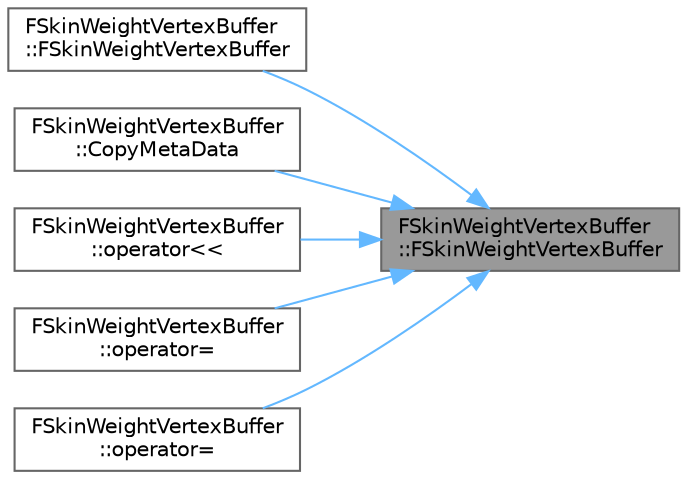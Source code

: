digraph "FSkinWeightVertexBuffer::FSkinWeightVertexBuffer"
{
 // INTERACTIVE_SVG=YES
 // LATEX_PDF_SIZE
  bgcolor="transparent";
  edge [fontname=Helvetica,fontsize=10,labelfontname=Helvetica,labelfontsize=10];
  node [fontname=Helvetica,fontsize=10,shape=box,height=0.2,width=0.4];
  rankdir="RL";
  Node1 [id="Node000001",label="FSkinWeightVertexBuffer\l::FSkinWeightVertexBuffer",height=0.2,width=0.4,color="gray40", fillcolor="grey60", style="filled", fontcolor="black",tooltip="Default constructor."];
  Node1 -> Node2 [id="edge1_Node000001_Node000002",dir="back",color="steelblue1",style="solid",tooltip=" "];
  Node2 [id="Node000002",label="FSkinWeightVertexBuffer\l::FSkinWeightVertexBuffer",height=0.2,width=0.4,color="grey40", fillcolor="white", style="filled",URL="$d4/d87/classFSkinWeightVertexBuffer.html#a596d8e98ca7d709a0b0c8489402d3cd1",tooltip="Constructor (copy)"];
  Node1 -> Node3 [id="edge2_Node000001_Node000003",dir="back",color="steelblue1",style="solid",tooltip=" "];
  Node3 [id="Node000003",label="FSkinWeightVertexBuffer\l::CopyMetaData",height=0.2,width=0.4,color="grey40", fillcolor="white", style="filled",URL="$d4/d87/classFSkinWeightVertexBuffer.html#ae23b762ea86ba8587007e81ee6ae71d8",tooltip=" "];
  Node1 -> Node4 [id="edge3_Node000001_Node000004",dir="back",color="steelblue1",style="solid",tooltip=" "];
  Node4 [id="Node000004",label="FSkinWeightVertexBuffer\l::operator\<\<",height=0.2,width=0.4,color="grey40", fillcolor="white", style="filled",URL="$d4/d87/classFSkinWeightVertexBuffer.html#adae643b3897d92c238a451a55792feeb",tooltip=" "];
  Node1 -> Node5 [id="edge4_Node000001_Node000005",dir="back",color="steelblue1",style="solid",tooltip=" "];
  Node5 [id="Node000005",label="FSkinWeightVertexBuffer\l::operator=",height=0.2,width=0.4,color="grey40", fillcolor="white", style="filled",URL="$d4/d87/classFSkinWeightVertexBuffer.html#a00b95715cbbf4fb9f95f61422377ec92",tooltip="Assignment."];
  Node1 -> Node6 [id="edge5_Node000001_Node000006",dir="back",color="steelblue1",style="solid",tooltip=" "];
  Node6 [id="Node000006",label="FSkinWeightVertexBuffer\l::operator=",height=0.2,width=0.4,color="grey40", fillcolor="white", style="filled",URL="$d4/d87/classFSkinWeightVertexBuffer.html#a3fbea885c2a2a9b79783bd62f4b1d4e5",tooltip="Assignment operator for assigning array of weights to this buffer."];
}
